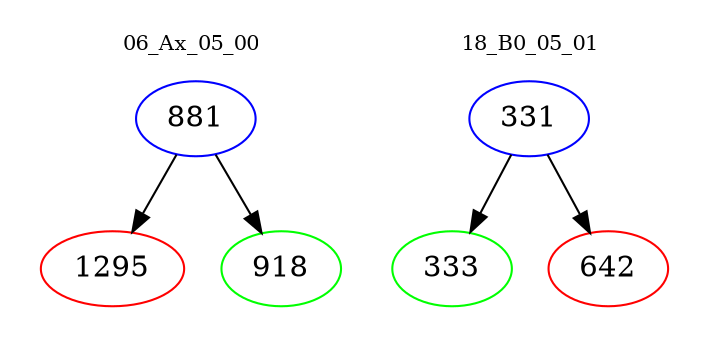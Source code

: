 digraph{
subgraph cluster_0 {
color = white
label = "06_Ax_05_00";
fontsize=10;
T0_881 [label="881", color="blue"]
T0_881 -> T0_1295 [color="black"]
T0_1295 [label="1295", color="red"]
T0_881 -> T0_918 [color="black"]
T0_918 [label="918", color="green"]
}
subgraph cluster_1 {
color = white
label = "18_B0_05_01";
fontsize=10;
T1_331 [label="331", color="blue"]
T1_331 -> T1_333 [color="black"]
T1_333 [label="333", color="green"]
T1_331 -> T1_642 [color="black"]
T1_642 [label="642", color="red"]
}
}
